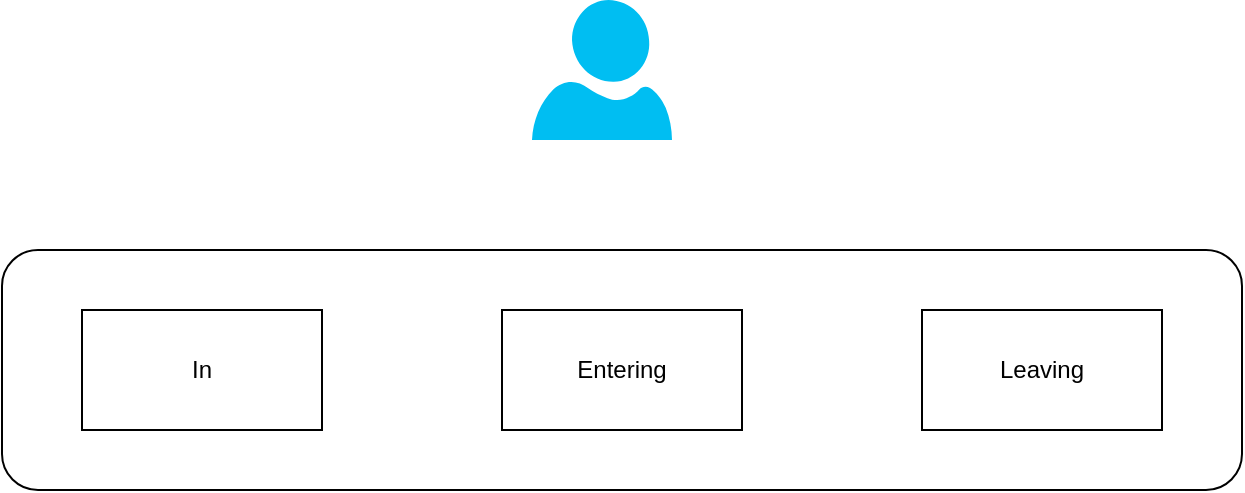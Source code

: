 <mxfile version="13.5.5" type="github">
  <diagram id="FxOpxu9py_p3u7plnWH6" name="第1頁">
    <mxGraphModel dx="1426" dy="710" grid="1" gridSize="10" guides="1" tooltips="1" connect="1" arrows="1" fold="1" page="1" pageScale="1" pageWidth="1169" pageHeight="1654" math="0" shadow="0">
      <root>
        <mxCell id="0" />
        <mxCell id="1" parent="0" />
        <mxCell id="a8VA2QGC2lijx9hELxjZ-1" value="" style="verticalLabelPosition=bottom;html=1;verticalAlign=top;align=center;strokeColor=none;fillColor=#00BEF2;shape=mxgraph.azure.user;" vertex="1" parent="1">
          <mxGeometry x="515" y="100" width="70" height="70" as="geometry" />
        </mxCell>
        <mxCell id="a8VA2QGC2lijx9hELxjZ-2" value="" style="rounded=1;whiteSpace=wrap;html=1;" vertex="1" parent="1">
          <mxGeometry x="250" y="225" width="620" height="120" as="geometry" />
        </mxCell>
        <mxCell id="a8VA2QGC2lijx9hELxjZ-3" value="In" style="rounded=0;whiteSpace=wrap;html=1;" vertex="1" parent="1">
          <mxGeometry x="290" y="255" width="120" height="60" as="geometry" />
        </mxCell>
        <mxCell id="a8VA2QGC2lijx9hELxjZ-4" value="Entering" style="rounded=0;whiteSpace=wrap;html=1;" vertex="1" parent="1">
          <mxGeometry x="500" y="255" width="120" height="60" as="geometry" />
        </mxCell>
        <mxCell id="a8VA2QGC2lijx9hELxjZ-5" value="Leaving" style="rounded=0;whiteSpace=wrap;html=1;" vertex="1" parent="1">
          <mxGeometry x="710" y="255" width="120" height="60" as="geometry" />
        </mxCell>
      </root>
    </mxGraphModel>
  </diagram>
</mxfile>
